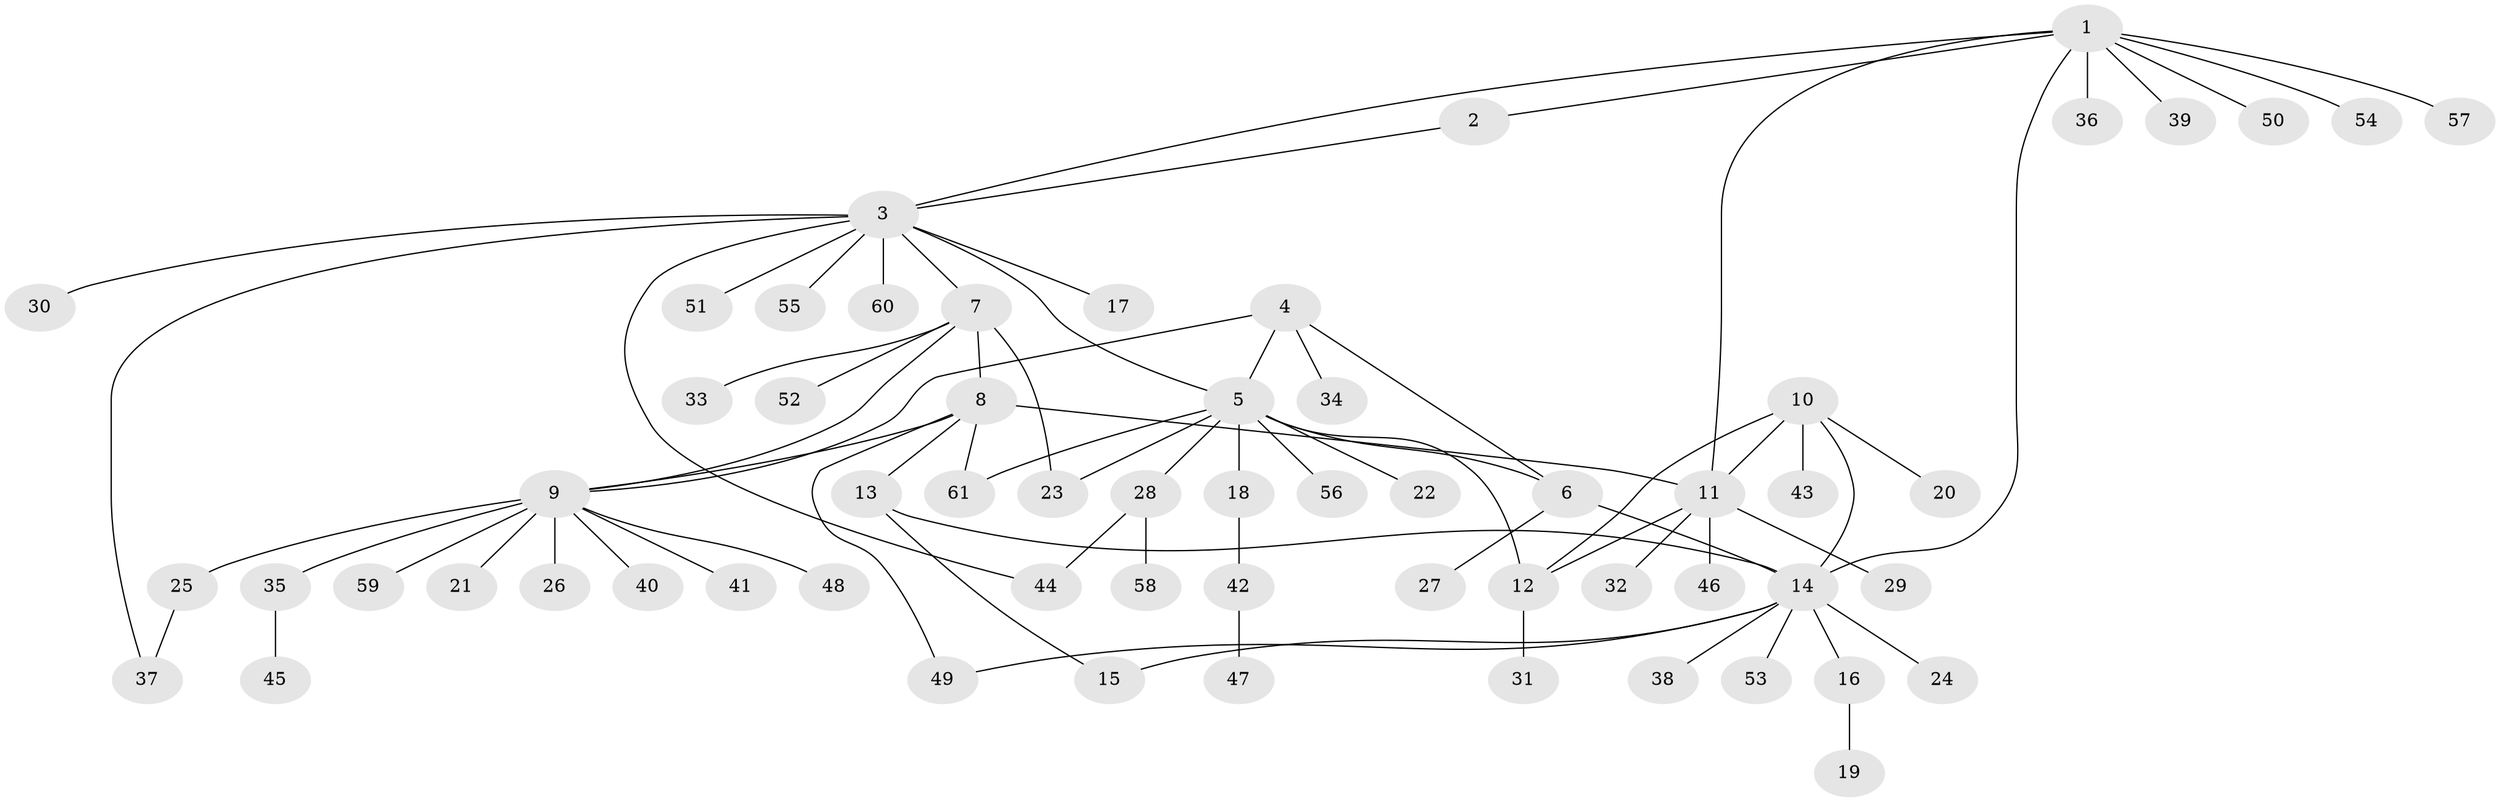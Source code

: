 // Generated by graph-tools (version 1.1) at 2025/50/03/09/25 03:50:28]
// undirected, 61 vertices, 76 edges
graph export_dot {
graph [start="1"]
  node [color=gray90,style=filled];
  1;
  2;
  3;
  4;
  5;
  6;
  7;
  8;
  9;
  10;
  11;
  12;
  13;
  14;
  15;
  16;
  17;
  18;
  19;
  20;
  21;
  22;
  23;
  24;
  25;
  26;
  27;
  28;
  29;
  30;
  31;
  32;
  33;
  34;
  35;
  36;
  37;
  38;
  39;
  40;
  41;
  42;
  43;
  44;
  45;
  46;
  47;
  48;
  49;
  50;
  51;
  52;
  53;
  54;
  55;
  56;
  57;
  58;
  59;
  60;
  61;
  1 -- 2;
  1 -- 3;
  1 -- 11;
  1 -- 14;
  1 -- 36;
  1 -- 39;
  1 -- 50;
  1 -- 54;
  1 -- 57;
  2 -- 3;
  3 -- 5;
  3 -- 7;
  3 -- 17;
  3 -- 30;
  3 -- 37;
  3 -- 44;
  3 -- 51;
  3 -- 55;
  3 -- 60;
  4 -- 5;
  4 -- 6;
  4 -- 9;
  4 -- 34;
  5 -- 6;
  5 -- 12;
  5 -- 18;
  5 -- 22;
  5 -- 23;
  5 -- 28;
  5 -- 56;
  5 -- 61;
  6 -- 14;
  6 -- 27;
  7 -- 8;
  7 -- 9;
  7 -- 23;
  7 -- 33;
  7 -- 52;
  8 -- 9;
  8 -- 11;
  8 -- 13;
  8 -- 49;
  8 -- 61;
  9 -- 21;
  9 -- 25;
  9 -- 26;
  9 -- 35;
  9 -- 40;
  9 -- 41;
  9 -- 48;
  9 -- 59;
  10 -- 11;
  10 -- 12;
  10 -- 14;
  10 -- 20;
  10 -- 43;
  11 -- 12;
  11 -- 29;
  11 -- 32;
  11 -- 46;
  12 -- 31;
  13 -- 14;
  13 -- 15;
  14 -- 15;
  14 -- 16;
  14 -- 24;
  14 -- 38;
  14 -- 49;
  14 -- 53;
  16 -- 19;
  18 -- 42;
  25 -- 37;
  28 -- 44;
  28 -- 58;
  35 -- 45;
  42 -- 47;
}
